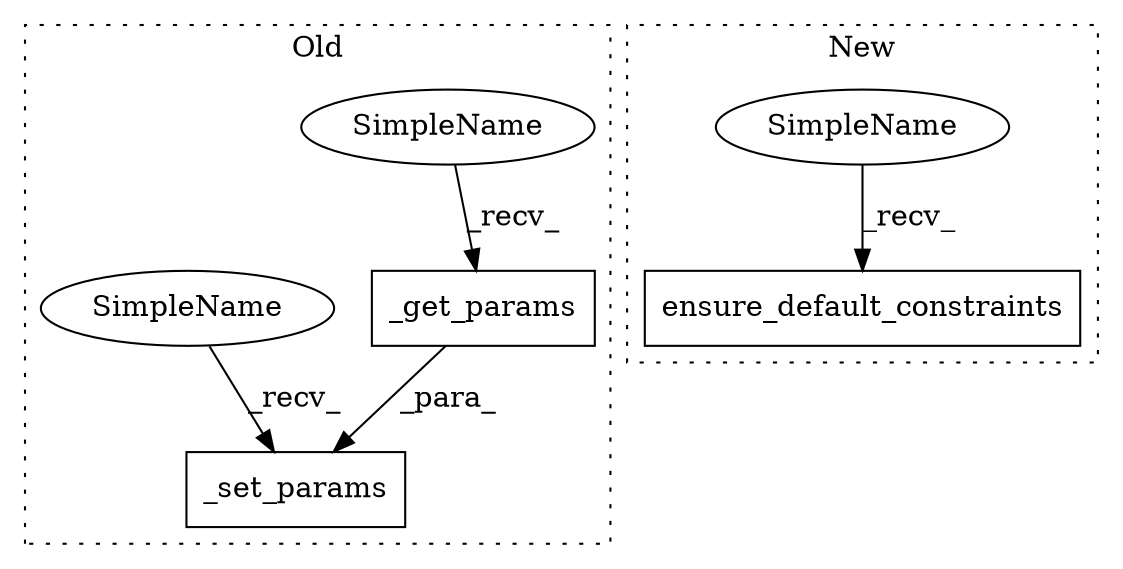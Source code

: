 digraph G {
subgraph cluster0 {
1 [label="_get_params" a="32" s="806" l="13" shape="box"];
3 [label="_set_params" a="32" s="789,819" l="12,1" shape="box"];
4 [label="SimpleName" a="42" s="801" l="4" shape="ellipse"];
5 [label="SimpleName" a="42" s="784" l="4" shape="ellipse"];
label = "Old";
style="dotted";
}
subgraph cluster1 {
2 [label="ensure_default_constraints" a="32" s="789" l="28" shape="box"];
6 [label="SimpleName" a="42" s="784" l="4" shape="ellipse"];
label = "New";
style="dotted";
}
1 -> 3 [label="_para_"];
4 -> 1 [label="_recv_"];
5 -> 3 [label="_recv_"];
6 -> 2 [label="_recv_"];
}
